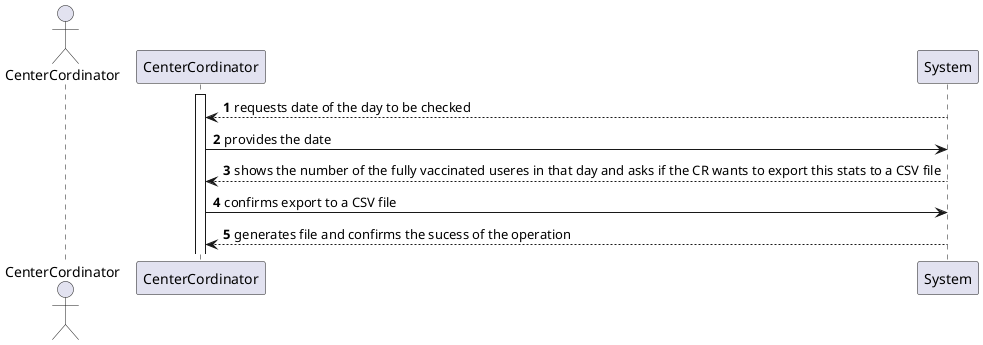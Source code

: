 @startuml

autonumber

actor CenterCordinator as CR
activate CenterCordinator

System --> CenterCordinator : requests date of the day to be checked
CenterCordinator -> System : provides the date
System --> CenterCordinator : shows the number of the fully vaccinated useres in that day and asks if the CR wants to export this stats to a CSV file
CenterCordinator -> System : confirms export to a CSV file
System --> CenterCordinator : generates file and confirms the sucess of the operation

@enduml